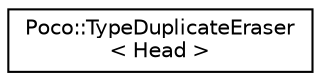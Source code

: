 digraph "Graphical Class Hierarchy"
{
 // LATEX_PDF_SIZE
  edge [fontname="Helvetica",fontsize="10",labelfontname="Helvetica",labelfontsize="10"];
  node [fontname="Helvetica",fontsize="10",shape=record];
  rankdir="LR";
  Node0 [label="Poco::TypeDuplicateEraser\l\< Head \>",height=0.2,width=0.4,color="black", fillcolor="white", style="filled",URL="$structPoco_1_1TypeDuplicateEraser.html",tooltip=" "];
}
